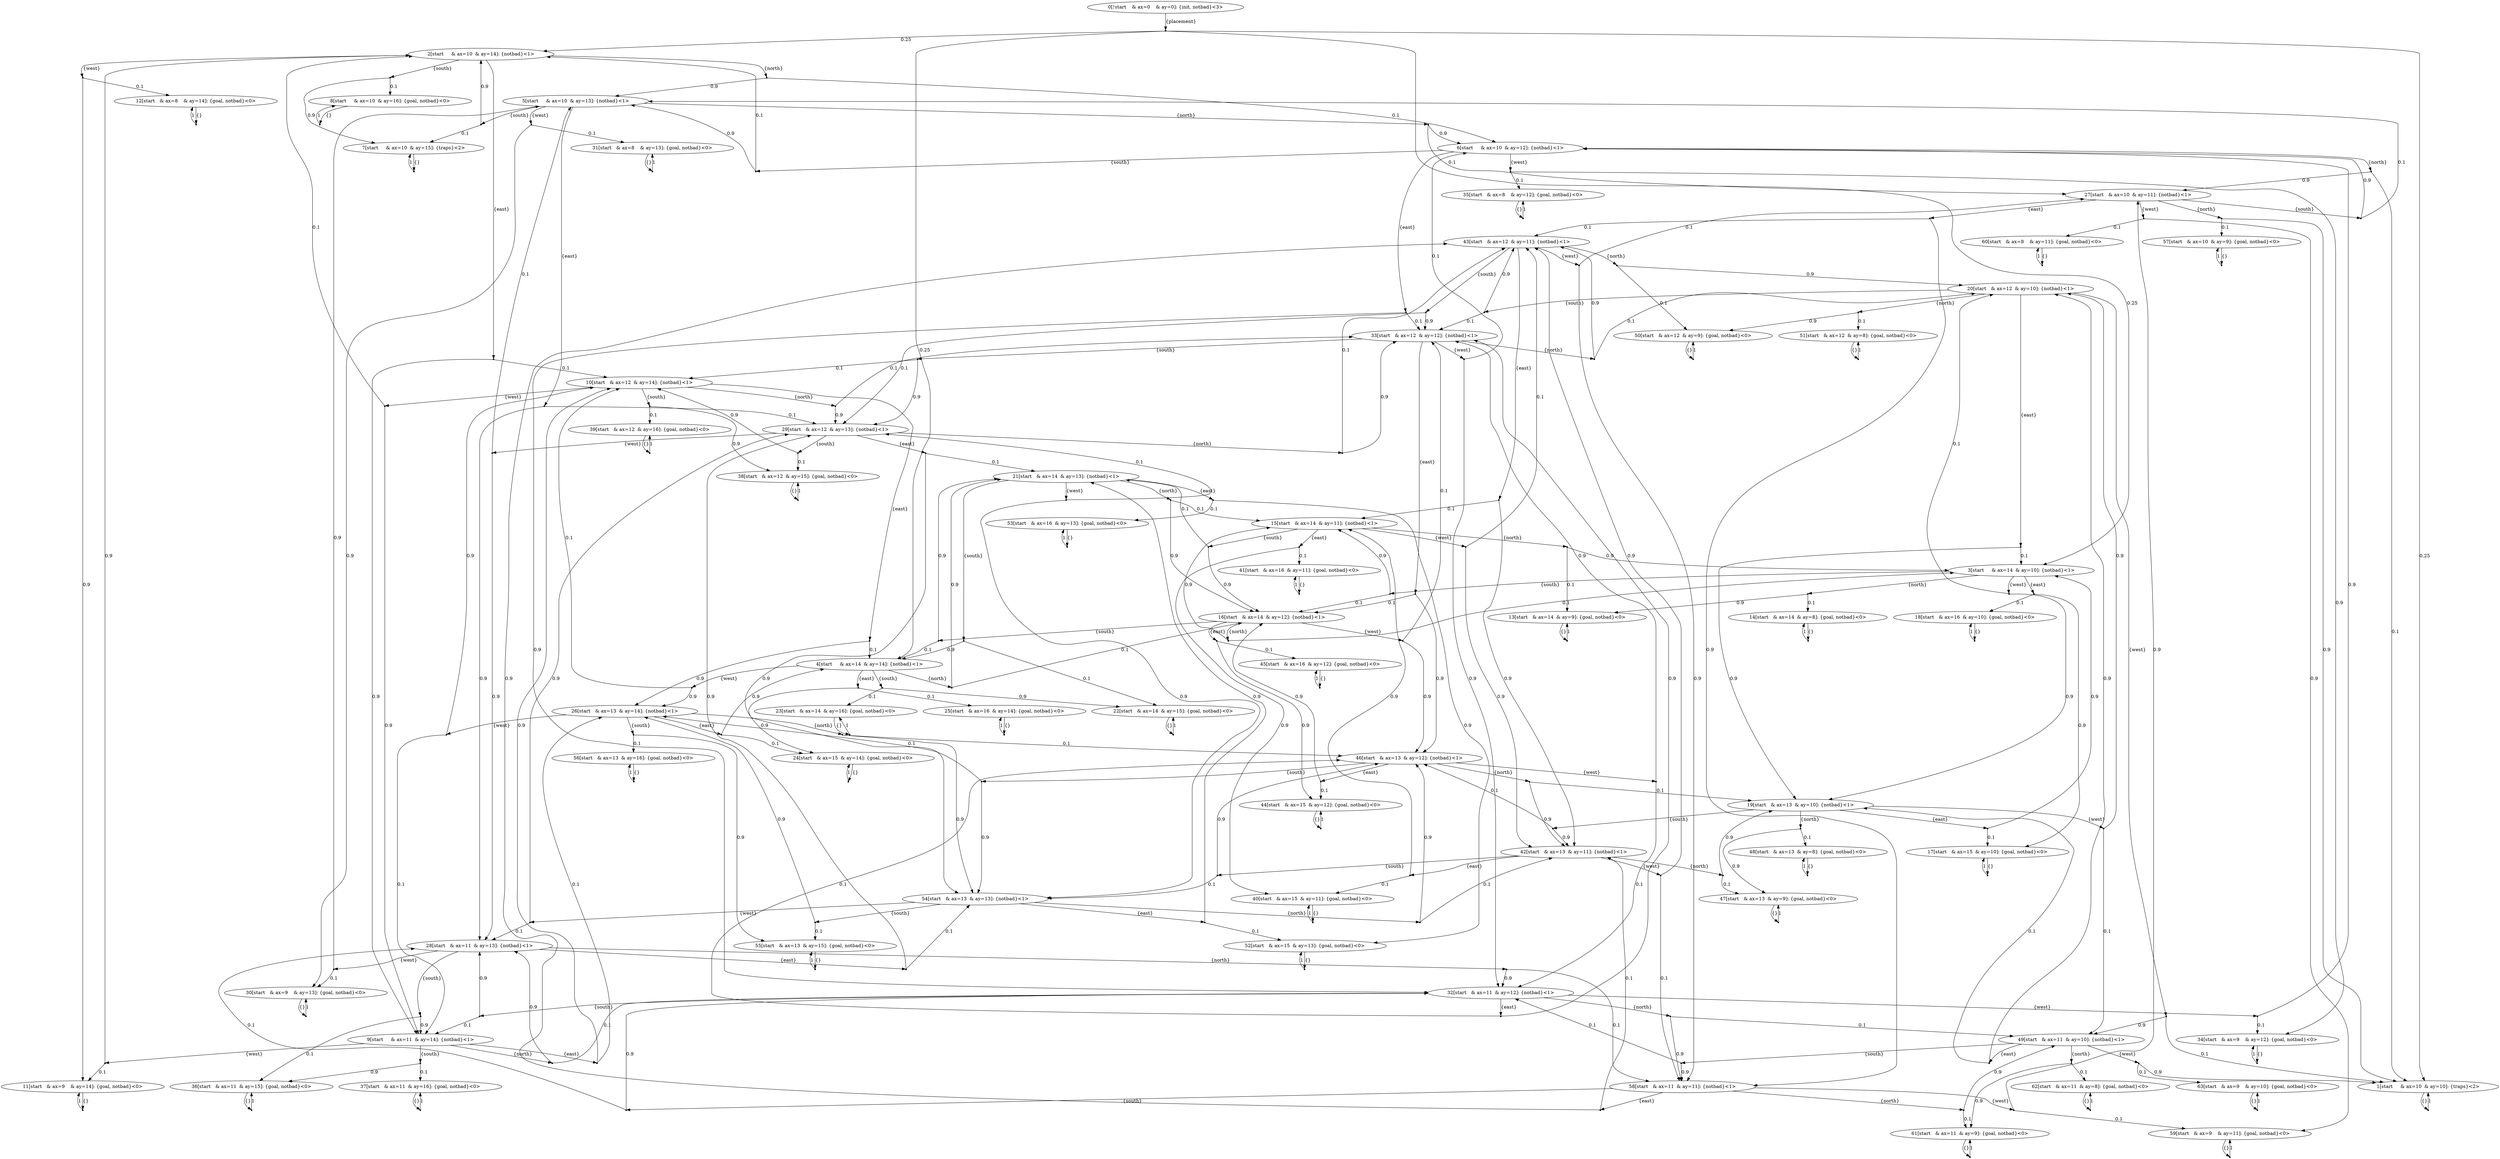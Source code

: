 digraph model {
	0 [ label = "0[!start	& ax=0	& ay=0]: {init, notbad}<3>" ];
	1 [ label = "1[start	& ax=10	& ay=10]: {traps}<2>" ];
	2 [ label = "2[start	& ax=10	& ay=14]: {notbad}<1>" ];
	3 [ label = "3[start	& ax=14	& ay=10]: {notbad}<1>" ];
	4 [ label = "4[start	& ax=14	& ay=14]: {notbad}<1>" ];
	5 [ label = "5[start	& ax=10	& ay=13]: {notbad}<1>" ];
	6 [ label = "6[start	& ax=10	& ay=12]: {notbad}<1>" ];
	7 [ label = "7[start	& ax=10	& ay=15]: {traps}<2>" ];
	8 [ label = "8[start	& ax=10	& ay=16]: {goal, notbad}<0>" ];
	9 [ label = "9[start	& ax=11	& ay=14]: {notbad}<1>" ];
	10 [ label = "10[start	& ax=12	& ay=14]: {notbad}<1>" ];
	11 [ label = "11[start	& ax=9	& ay=14]: {goal, notbad}<0>" ];
	12 [ label = "12[start	& ax=8	& ay=14]: {goal, notbad}<0>" ];
	13 [ label = "13[start	& ax=14	& ay=9]: {goal, notbad}<0>" ];
	14 [ label = "14[start	& ax=14	& ay=8]: {goal, notbad}<0>" ];
	15 [ label = "15[start	& ax=14	& ay=11]: {notbad}<1>" ];
	16 [ label = "16[start	& ax=14	& ay=12]: {notbad}<1>" ];
	17 [ label = "17[start	& ax=15	& ay=10]: {goal, notbad}<0>" ];
	18 [ label = "18[start	& ax=16	& ay=10]: {goal, notbad}<0>" ];
	19 [ label = "19[start	& ax=13	& ay=10]: {notbad}<1>" ];
	20 [ label = "20[start	& ax=12	& ay=10]: {notbad}<1>" ];
	21 [ label = "21[start	& ax=14	& ay=13]: {notbad}<1>" ];
	22 [ label = "22[start	& ax=14	& ay=15]: {goal, notbad}<0>" ];
	23 [ label = "23[start	& ax=14	& ay=16]: {goal, notbad}<0>" ];
	24 [ label = "24[start	& ax=15	& ay=14]: {goal, notbad}<0>" ];
	25 [ label = "25[start	& ax=16	& ay=14]: {goal, notbad}<0>" ];
	26 [ label = "26[start	& ax=13	& ay=14]: {notbad}<1>" ];
	27 [ label = "27[start	& ax=10	& ay=11]: {notbad}<1>" ];
	28 [ label = "28[start	& ax=11	& ay=13]: {notbad}<1>" ];
	29 [ label = "29[start	& ax=12	& ay=13]: {notbad}<1>" ];
	30 [ label = "30[start	& ax=9	& ay=13]: {goal, notbad}<0>" ];
	31 [ label = "31[start	& ax=8	& ay=13]: {goal, notbad}<0>" ];
	32 [ label = "32[start	& ax=11	& ay=12]: {notbad}<1>" ];
	33 [ label = "33[start	& ax=12	& ay=12]: {notbad}<1>" ];
	34 [ label = "34[start	& ax=9	& ay=12]: {goal, notbad}<0>" ];
	35 [ label = "35[start	& ax=8	& ay=12]: {goal, notbad}<0>" ];
	36 [ label = "36[start	& ax=11	& ay=15]: {goal, notbad}<0>" ];
	37 [ label = "37[start	& ax=11	& ay=16]: {goal, notbad}<0>" ];
	38 [ label = "38[start	& ax=12	& ay=15]: {goal, notbad}<0>" ];
	39 [ label = "39[start	& ax=12	& ay=16]: {goal, notbad}<0>" ];
	40 [ label = "40[start	& ax=15	& ay=11]: {goal, notbad}<0>" ];
	41 [ label = "41[start	& ax=16	& ay=11]: {goal, notbad}<0>" ];
	42 [ label = "42[start	& ax=13	& ay=11]: {notbad}<1>" ];
	43 [ label = "43[start	& ax=12	& ay=11]: {notbad}<1>" ];
	44 [ label = "44[start	& ax=15	& ay=12]: {goal, notbad}<0>" ];
	45 [ label = "45[start	& ax=16	& ay=12]: {goal, notbad}<0>" ];
	46 [ label = "46[start	& ax=13	& ay=12]: {notbad}<1>" ];
	47 [ label = "47[start	& ax=13	& ay=9]: {goal, notbad}<0>" ];
	48 [ label = "48[start	& ax=13	& ay=8]: {goal, notbad}<0>" ];
	49 [ label = "49[start	& ax=11	& ay=10]: {notbad}<1>" ];
	50 [ label = "50[start	& ax=12	& ay=9]: {goal, notbad}<0>" ];
	51 [ label = "51[start	& ax=12	& ay=8]: {goal, notbad}<0>" ];
	52 [ label = "52[start	& ax=15	& ay=13]: {goal, notbad}<0>" ];
	53 [ label = "53[start	& ax=16	& ay=13]: {goal, notbad}<0>" ];
	54 [ label = "54[start	& ax=13	& ay=13]: {notbad}<1>" ];
	55 [ label = "55[start	& ax=13	& ay=15]: {goal, notbad}<0>" ];
	56 [ label = "56[start	& ax=13	& ay=16]: {goal, notbad}<0>" ];
	57 [ label = "57[start	& ax=10	& ay=9]: {goal, notbad}<0>" ];
	58 [ label = "58[start	& ax=11	& ay=11]: {notbad}<1>" ];
	59 [ label = "59[start	& ax=9	& ay=11]: {goal, notbad}<0>" ];
	60 [ label = "60[start	& ax=8	& ay=11]: {goal, notbad}<0>" ];
	61 [ label = "61[start	& ax=11	& ay=9]: {goal, notbad}<0>" ];
	62 [ label = "62[start	& ax=11	& ay=8]: {goal, notbad}<0>" ];
	63 [ label = "63[start	& ax=9	& ay=10]: {goal, notbad}<0>" ];
	"0c0" [shape = "point"];
	0 -> "0c0" [ label = "{placement}"]
;
	"0c0" -> 1 [ label= "0.25" ];
	"0c0" -> 2 [ label= "0.25" ];
	"0c0" -> 3 [ label= "0.25" ];
	"0c0" -> 4 [ label= "0.25" ];
	"1c0" [shape = "point"];
	1 -> "1c0" [ label = "{}"]
;
	"1c0" -> 1 [ label= "1" ];
	"2c0" [shape = "point"];
	2 -> "2c0" [ label = "{north}"]
;
	"2c0" -> 5 [ label= "0.9" ];
	"2c0" -> 6 [ label= "0.1" ];
	"2c1" [shape = "point"];
	2 -> "2c1" [ label = "{south}"]
;
	"2c1" -> 7 [ label= "0.9" ];
	"2c1" -> 8 [ label= "0.1" ];
	"2c2" [shape = "point"];
	2 -> "2c2" [ label = "{east}"]
;
	"2c2" -> 9 [ label= "0.9" ];
	"2c2" -> 10 [ label= "0.1" ];
	"2c3" [shape = "point"];
	2 -> "2c3" [ label = "{west}"]
;
	"2c3" -> 11 [ label= "0.9" ];
	"2c3" -> 12 [ label= "0.1" ];
	"3c0" [shape = "point"];
	3 -> "3c0" [ label = "{north}"]
;
	"3c0" -> 13 [ label= "0.9" ];
	"3c0" -> 14 [ label= "0.1" ];
	"3c1" [shape = "point"];
	3 -> "3c1" [ label = "{south}"]
;
	"3c1" -> 15 [ label= "0.9" ];
	"3c1" -> 16 [ label= "0.1" ];
	"3c2" [shape = "point"];
	3 -> "3c2" [ label = "{east}"]
;
	"3c2" -> 17 [ label= "0.9" ];
	"3c2" -> 18 [ label= "0.1" ];
	"3c3" [shape = "point"];
	3 -> "3c3" [ label = "{west}"]
;
	"3c3" -> 19 [ label= "0.9" ];
	"3c3" -> 20 [ label= "0.1" ];
	"4c0" [shape = "point"];
	4 -> "4c0" [ label = "{north}"]
;
	"4c0" -> 16 [ label= "0.1" ];
	"4c0" -> 21 [ label= "0.9" ];
	"4c1" [shape = "point"];
	4 -> "4c1" [ label = "{south}"]
;
	"4c1" -> 22 [ label= "0.9" ];
	"4c1" -> 23 [ label= "0.1" ];
	"4c2" [shape = "point"];
	4 -> "4c2" [ label = "{east}"]
;
	"4c2" -> 24 [ label= "0.9" ];
	"4c2" -> 25 [ label= "0.1" ];
	"4c3" [shape = "point"];
	4 -> "4c3" [ label = "{west}"]
;
	"4c3" -> 10 [ label= "0.1" ];
	"4c3" -> 26 [ label= "0.9" ];
	"5c0" [shape = "point"];
	5 -> "5c0" [ label = "{north}"]
;
	"5c0" -> 6 [ label= "0.9" ];
	"5c0" -> 27 [ label= "0.1" ];
	"5c1" [shape = "point"];
	5 -> "5c1" [ label = "{south}"]
;
	"5c1" -> 2 [ label= "0.9" ];
	"5c1" -> 7 [ label= "0.1" ];
	"5c2" [shape = "point"];
	5 -> "5c2" [ label = "{east}"]
;
	"5c2" -> 28 [ label= "0.9" ];
	"5c2" -> 29 [ label= "0.1" ];
	"5c3" [shape = "point"];
	5 -> "5c3" [ label = "{west}"]
;
	"5c3" -> 30 [ label= "0.9" ];
	"5c3" -> 31 [ label= "0.1" ];
	"6c0" [shape = "point"];
	6 -> "6c0" [ label = "{north}"]
;
	"6c0" -> 1 [ label= "0.1" ];
	"6c0" -> 27 [ label= "0.9" ];
	"6c1" [shape = "point"];
	6 -> "6c1" [ label = "{south}"]
;
	"6c1" -> 2 [ label= "0.1" ];
	"6c1" -> 5 [ label= "0.9" ];
	"6c2" [shape = "point"];
	6 -> "6c2" [ label = "{east}"]
;
	"6c2" -> 32 [ label= "0.9" ];
	"6c2" -> 33 [ label= "0.1" ];
	"6c3" [shape = "point"];
	6 -> "6c3" [ label = "{west}"]
;
	"6c3" -> 34 [ label= "0.9" ];
	"6c3" -> 35 [ label= "0.1" ];
	"7c0" [shape = "point"];
	7 -> "7c0" [ label = "{}"]
;
	"7c0" -> 7 [ label= "1" ];
	"8c0" [shape = "point"];
	8 -> "8c0" [ label = "{}"]
;
	"8c0" -> 8 [ label= "1" ];
	"9c0" [shape = "point"];
	9 -> "9c0" [ label = "{north}"]
;
	"9c0" -> 28 [ label= "0.9" ];
	"9c0" -> 32 [ label= "0.1" ];
	"9c1" [shape = "point"];
	9 -> "9c1" [ label = "{south}"]
;
	"9c1" -> 36 [ label= "0.9" ];
	"9c1" -> 37 [ label= "0.1" ];
	"9c2" [shape = "point"];
	9 -> "9c2" [ label = "{east}"]
;
	"9c2" -> 10 [ label= "0.9" ];
	"9c2" -> 26 [ label= "0.1" ];
	"9c3" [shape = "point"];
	9 -> "9c3" [ label = "{west}"]
;
	"9c3" -> 2 [ label= "0.9" ];
	"9c3" -> 11 [ label= "0.1" ];
	"10c0" [shape = "point"];
	10 -> "10c0" [ label = "{north}"]
;
	"10c0" -> 29 [ label= "0.9" ];
	"10c0" -> 33 [ label= "0.1" ];
	"10c1" [shape = "point"];
	10 -> "10c1" [ label = "{south}"]
;
	"10c1" -> 38 [ label= "0.9" ];
	"10c1" -> 39 [ label= "0.1" ];
	"10c2" [shape = "point"];
	10 -> "10c2" [ label = "{east}"]
;
	"10c2" -> 4 [ label= "0.1" ];
	"10c2" -> 26 [ label= "0.9" ];
	"10c3" [shape = "point"];
	10 -> "10c3" [ label = "{west}"]
;
	"10c3" -> 2 [ label= "0.1" ];
	"10c3" -> 9 [ label= "0.9" ];
	"11c0" [shape = "point"];
	11 -> "11c0" [ label = "{}"]
;
	"11c0" -> 11 [ label= "1" ];
	"12c0" [shape = "point"];
	12 -> "12c0" [ label = "{}"]
;
	"12c0" -> 12 [ label= "1" ];
	"13c0" [shape = "point"];
	13 -> "13c0" [ label = "{}"]
;
	"13c0" -> 13 [ label= "1" ];
	"14c0" [shape = "point"];
	14 -> "14c0" [ label = "{}"]
;
	"14c0" -> 14 [ label= "1" ];
	"15c0" [shape = "point"];
	15 -> "15c0" [ label = "{north}"]
;
	"15c0" -> 3 [ label= "0.9" ];
	"15c0" -> 13 [ label= "0.1" ];
	"15c1" [shape = "point"];
	15 -> "15c1" [ label = "{south}"]
;
	"15c1" -> 16 [ label= "0.9" ];
	"15c1" -> 21 [ label= "0.1" ];
	"15c2" [shape = "point"];
	15 -> "15c2" [ label = "{east}"]
;
	"15c2" -> 40 [ label= "0.9" ];
	"15c2" -> 41 [ label= "0.1" ];
	"15c3" [shape = "point"];
	15 -> "15c3" [ label = "{west}"]
;
	"15c3" -> 42 [ label= "0.9" ];
	"15c3" -> 43 [ label= "0.1" ];
	"16c0" [shape = "point"];
	16 -> "16c0" [ label = "{north}"]
;
	"16c0" -> 3 [ label= "0.1" ];
	"16c0" -> 15 [ label= "0.9" ];
	"16c1" [shape = "point"];
	16 -> "16c1" [ label = "{south}"]
;
	"16c1" -> 4 [ label= "0.1" ];
	"16c1" -> 21 [ label= "0.9" ];
	"16c2" [shape = "point"];
	16 -> "16c2" [ label = "{east}"]
;
	"16c2" -> 44 [ label= "0.9" ];
	"16c2" -> 45 [ label= "0.1" ];
	"16c3" [shape = "point"];
	16 -> "16c3" [ label = "{west}"]
;
	"16c3" -> 33 [ label= "0.1" ];
	"16c3" -> 46 [ label= "0.9" ];
	"17c0" [shape = "point"];
	17 -> "17c0" [ label = "{}"]
;
	"17c0" -> 17 [ label= "1" ];
	"18c0" [shape = "point"];
	18 -> "18c0" [ label = "{}"]
;
	"18c0" -> 18 [ label= "1" ];
	"19c0" [shape = "point"];
	19 -> "19c0" [ label = "{north}"]
;
	"19c0" -> 47 [ label= "0.9" ];
	"19c0" -> 48 [ label= "0.1" ];
	"19c1" [shape = "point"];
	19 -> "19c1" [ label = "{south}"]
;
	"19c1" -> 42 [ label= "0.9" ];
	"19c1" -> 46 [ label= "0.1" ];
	"19c2" [shape = "point"];
	19 -> "19c2" [ label = "{east}"]
;
	"19c2" -> 3 [ label= "0.9" ];
	"19c2" -> 17 [ label= "0.1" ];
	"19c3" [shape = "point"];
	19 -> "19c3" [ label = "{west}"]
;
	"19c3" -> 20 [ label= "0.9" ];
	"19c3" -> 49 [ label= "0.1" ];
	"20c0" [shape = "point"];
	20 -> "20c0" [ label = "{north}"]
;
	"20c0" -> 50 [ label= "0.9" ];
	"20c0" -> 51 [ label= "0.1" ];
	"20c1" [shape = "point"];
	20 -> "20c1" [ label = "{south}"]
;
	"20c1" -> 33 [ label= "0.1" ];
	"20c1" -> 43 [ label= "0.9" ];
	"20c2" [shape = "point"];
	20 -> "20c2" [ label = "{east}"]
;
	"20c2" -> 3 [ label= "0.1" ];
	"20c2" -> 19 [ label= "0.9" ];
	"20c3" [shape = "point"];
	20 -> "20c3" [ label = "{west}"]
;
	"20c3" -> 1 [ label= "0.1" ];
	"20c3" -> 49 [ label= "0.9" ];
	"21c0" [shape = "point"];
	21 -> "21c0" [ label = "{north}"]
;
	"21c0" -> 15 [ label= "0.1" ];
	"21c0" -> 16 [ label= "0.9" ];
	"21c1" [shape = "point"];
	21 -> "21c1" [ label = "{south}"]
;
	"21c1" -> 4 [ label= "0.9" ];
	"21c1" -> 22 [ label= "0.1" ];
	"21c2" [shape = "point"];
	21 -> "21c2" [ label = "{east}"]
;
	"21c2" -> 52 [ label= "0.9" ];
	"21c2" -> 53 [ label= "0.1" ];
	"21c3" [shape = "point"];
	21 -> "21c3" [ label = "{west}"]
;
	"21c3" -> 29 [ label= "0.1" ];
	"21c3" -> 54 [ label= "0.9" ];
	"22c0" [shape = "point"];
	22 -> "22c0" [ label = "{}"]
;
	"22c0" -> 22 [ label= "1" ];
	"23c0" [shape = "point"];
	23 -> "23c0" [ label = "{}"]
;
	"23c0" -> 23 [ label= "1" ];
	"24c0" [shape = "point"];
	24 -> "24c0" [ label = "{}"]
;
	"24c0" -> 24 [ label= "1" ];
	"25c0" [shape = "point"];
	25 -> "25c0" [ label = "{}"]
;
	"25c0" -> 25 [ label= "1" ];
	"26c0" [shape = "point"];
	26 -> "26c0" [ label = "{north}"]
;
	"26c0" -> 46 [ label= "0.1" ];
	"26c0" -> 54 [ label= "0.9" ];
	"26c1" [shape = "point"];
	26 -> "26c1" [ label = "{south}"]
;
	"26c1" -> 55 [ label= "0.9" ];
	"26c1" -> 56 [ label= "0.1" ];
	"26c2" [shape = "point"];
	26 -> "26c2" [ label = "{east}"]
;
	"26c2" -> 4 [ label= "0.9" ];
	"26c2" -> 24 [ label= "0.1" ];
	"26c3" [shape = "point"];
	26 -> "26c3" [ label = "{west}"]
;
	"26c3" -> 9 [ label= "0.1" ];
	"26c3" -> 10 [ label= "0.9" ];
	"27c0" [shape = "point"];
	27 -> "27c0" [ label = "{north}"]
;
	"27c0" -> 1 [ label= "0.9" ];
	"27c0" -> 57 [ label= "0.1" ];
	"27c1" [shape = "point"];
	27 -> "27c1" [ label = "{south}"]
;
	"27c1" -> 5 [ label= "0.1" ];
	"27c1" -> 6 [ label= "0.9" ];
	"27c2" [shape = "point"];
	27 -> "27c2" [ label = "{east}"]
;
	"27c2" -> 43 [ label= "0.1" ];
	"27c2" -> 58 [ label= "0.9" ];
	"27c3" [shape = "point"];
	27 -> "27c3" [ label = "{west}"]
;
	"27c3" -> 59 [ label= "0.9" ];
	"27c3" -> 60 [ label= "0.1" ];
	"28c0" [shape = "point"];
	28 -> "28c0" [ label = "{north}"]
;
	"28c0" -> 32 [ label= "0.9" ];
	"28c0" -> 58 [ label= "0.1" ];
	"28c1" [shape = "point"];
	28 -> "28c1" [ label = "{south}"]
;
	"28c1" -> 9 [ label= "0.9" ];
	"28c1" -> 36 [ label= "0.1" ];
	"28c2" [shape = "point"];
	28 -> "28c2" [ label = "{east}"]
;
	"28c2" -> 29 [ label= "0.9" ];
	"28c2" -> 54 [ label= "0.1" ];
	"28c3" [shape = "point"];
	28 -> "28c3" [ label = "{west}"]
;
	"28c3" -> 5 [ label= "0.9" ];
	"28c3" -> 30 [ label= "0.1" ];
	"29c0" [shape = "point"];
	29 -> "29c0" [ label = "{north}"]
;
	"29c0" -> 33 [ label= "0.9" ];
	"29c0" -> 43 [ label= "0.1" ];
	"29c1" [shape = "point"];
	29 -> "29c1" [ label = "{south}"]
;
	"29c1" -> 10 [ label= "0.9" ];
	"29c1" -> 38 [ label= "0.1" ];
	"29c2" [shape = "point"];
	29 -> "29c2" [ label = "{east}"]
;
	"29c2" -> 21 [ label= "0.1" ];
	"29c2" -> 54 [ label= "0.9" ];
	"29c3" [shape = "point"];
	29 -> "29c3" [ label = "{west}"]
;
	"29c3" -> 5 [ label= "0.1" ];
	"29c3" -> 28 [ label= "0.9" ];
	"30c0" [shape = "point"];
	30 -> "30c0" [ label = "{}"]
;
	"30c0" -> 30 [ label= "1" ];
	"31c0" [shape = "point"];
	31 -> "31c0" [ label = "{}"]
;
	"31c0" -> 31 [ label= "1" ];
	"32c0" [shape = "point"];
	32 -> "32c0" [ label = "{north}"]
;
	"32c0" -> 49 [ label= "0.1" ];
	"32c0" -> 58 [ label= "0.9" ];
	"32c1" [shape = "point"];
	32 -> "32c1" [ label = "{south}"]
;
	"32c1" -> 9 [ label= "0.1" ];
	"32c1" -> 28 [ label= "0.9" ];
	"32c2" [shape = "point"];
	32 -> "32c2" [ label = "{east}"]
;
	"32c2" -> 33 [ label= "0.9" ];
	"32c2" -> 46 [ label= "0.1" ];
	"32c3" [shape = "point"];
	32 -> "32c3" [ label = "{west}"]
;
	"32c3" -> 6 [ label= "0.9" ];
	"32c3" -> 34 [ label= "0.1" ];
	"33c0" [shape = "point"];
	33 -> "33c0" [ label = "{north}"]
;
	"33c0" -> 20 [ label= "0.1" ];
	"33c0" -> 43 [ label= "0.9" ];
	"33c1" [shape = "point"];
	33 -> "33c1" [ label = "{south}"]
;
	"33c1" -> 10 [ label= "0.1" ];
	"33c1" -> 29 [ label= "0.9" ];
	"33c2" [shape = "point"];
	33 -> "33c2" [ label = "{east}"]
;
	"33c2" -> 16 [ label= "0.1" ];
	"33c2" -> 46 [ label= "0.9" ];
	"33c3" [shape = "point"];
	33 -> "33c3" [ label = "{west}"]
;
	"33c3" -> 6 [ label= "0.1" ];
	"33c3" -> 32 [ label= "0.9" ];
	"34c0" [shape = "point"];
	34 -> "34c0" [ label = "{}"]
;
	"34c0" -> 34 [ label= "1" ];
	"35c0" [shape = "point"];
	35 -> "35c0" [ label = "{}"]
;
	"35c0" -> 35 [ label= "1" ];
	"36c0" [shape = "point"];
	36 -> "36c0" [ label = "{}"]
;
	"36c0" -> 36 [ label= "1" ];
	"37c0" [shape = "point"];
	37 -> "37c0" [ label = "{}"]
;
	"37c0" -> 37 [ label= "1" ];
	"38c0" [shape = "point"];
	38 -> "38c0" [ label = "{}"]
;
	"38c0" -> 38 [ label= "1" ];
	"39c0" [shape = "point"];
	39 -> "39c0" [ label = "{}"]
;
	"39c0" -> 39 [ label= "1" ];
	"40c0" [shape = "point"];
	40 -> "40c0" [ label = "{}"]
;
	"40c0" -> 40 [ label= "1" ];
	"41c0" [shape = "point"];
	41 -> "41c0" [ label = "{}"]
;
	"41c0" -> 41 [ label= "1" ];
	"42c0" [shape = "point"];
	42 -> "42c0" [ label = "{north}"]
;
	"42c0" -> 19 [ label= "0.9" ];
	"42c0" -> 47 [ label= "0.1" ];
	"42c1" [shape = "point"];
	42 -> "42c1" [ label = "{south}"]
;
	"42c1" -> 46 [ label= "0.9" ];
	"42c1" -> 54 [ label= "0.1" ];
	"42c2" [shape = "point"];
	42 -> "42c2" [ label = "{east}"]
;
	"42c2" -> 15 [ label= "0.9" ];
	"42c2" -> 40 [ label= "0.1" ];
	"42c3" [shape = "point"];
	42 -> "42c3" [ label = "{west}"]
;
	"42c3" -> 43 [ label= "0.9" ];
	"42c3" -> 58 [ label= "0.1" ];
	"43c0" [shape = "point"];
	43 -> "43c0" [ label = "{north}"]
;
	"43c0" -> 20 [ label= "0.9" ];
	"43c0" -> 50 [ label= "0.1" ];
	"43c1" [shape = "point"];
	43 -> "43c1" [ label = "{south}"]
;
	"43c1" -> 29 [ label= "0.1" ];
	"43c1" -> 33 [ label= "0.9" ];
	"43c2" [shape = "point"];
	43 -> "43c2" [ label = "{east}"]
;
	"43c2" -> 15 [ label= "0.1" ];
	"43c2" -> 42 [ label= "0.9" ];
	"43c3" [shape = "point"];
	43 -> "43c3" [ label = "{west}"]
;
	"43c3" -> 27 [ label= "0.1" ];
	"43c3" -> 58 [ label= "0.9" ];
	"44c0" [shape = "point"];
	44 -> "44c0" [ label = "{}"]
;
	"44c0" -> 44 [ label= "1" ];
	"45c0" [shape = "point"];
	45 -> "45c0" [ label = "{}"]
;
	"45c0" -> 45 [ label= "1" ];
	"46c0" [shape = "point"];
	46 -> "46c0" [ label = "{north}"]
;
	"46c0" -> 19 [ label= "0.1" ];
	"46c0" -> 42 [ label= "0.9" ];
	"46c1" [shape = "point"];
	46 -> "46c1" [ label = "{south}"]
;
	"46c1" -> 26 [ label= "0.1" ];
	"46c1" -> 54 [ label= "0.9" ];
	"46c2" [shape = "point"];
	46 -> "46c2" [ label = "{east}"]
;
	"46c2" -> 16 [ label= "0.9" ];
	"46c2" -> 44 [ label= "0.1" ];
	"46c3" [shape = "point"];
	46 -> "46c3" [ label = "{west}"]
;
	"46c3" -> 32 [ label= "0.1" ];
	"46c3" -> 33 [ label= "0.9" ];
	"47c0" [shape = "point"];
	47 -> "47c0" [ label = "{}"]
;
	"47c0" -> 47 [ label= "1" ];
	"48c0" [shape = "point"];
	48 -> "48c0" [ label = "{}"]
;
	"48c0" -> 48 [ label= "1" ];
	"49c0" [shape = "point"];
	49 -> "49c0" [ label = "{north}"]
;
	"49c0" -> 61 [ label= "0.9" ];
	"49c0" -> 62 [ label= "0.1" ];
	"49c1" [shape = "point"];
	49 -> "49c1" [ label = "{south}"]
;
	"49c1" -> 32 [ label= "0.1" ];
	"49c1" -> 58 [ label= "0.9" ];
	"49c2" [shape = "point"];
	49 -> "49c2" [ label = "{east}"]
;
	"49c2" -> 19 [ label= "0.1" ];
	"49c2" -> 20 [ label= "0.9" ];
	"49c3" [shape = "point"];
	49 -> "49c3" [ label = "{west}"]
;
	"49c3" -> 1 [ label= "0.9" ];
	"49c3" -> 63 [ label= "0.1" ];
	"50c0" [shape = "point"];
	50 -> "50c0" [ label = "{}"]
;
	"50c0" -> 50 [ label= "1" ];
	"51c0" [shape = "point"];
	51 -> "51c0" [ label = "{}"]
;
	"51c0" -> 51 [ label= "1" ];
	"52c0" [shape = "point"];
	52 -> "52c0" [ label = "{}"]
;
	"52c0" -> 52 [ label= "1" ];
	"53c0" [shape = "point"];
	53 -> "53c0" [ label = "{}"]
;
	"53c0" -> 53 [ label= "1" ];
	"54c0" [shape = "point"];
	54 -> "54c0" [ label = "{north}"]
;
	"54c0" -> 42 [ label= "0.1" ];
	"54c0" -> 46 [ label= "0.9" ];
	"54c1" [shape = "point"];
	54 -> "54c1" [ label = "{south}"]
;
	"54c1" -> 26 [ label= "0.9" ];
	"54c1" -> 55 [ label= "0.1" ];
	"54c2" [shape = "point"];
	54 -> "54c2" [ label = "{east}"]
;
	"54c2" -> 21 [ label= "0.9" ];
	"54c2" -> 52 [ label= "0.1" ];
	"54c3" [shape = "point"];
	54 -> "54c3" [ label = "{west}"]
;
	"54c3" -> 28 [ label= "0.1" ];
	"54c3" -> 29 [ label= "0.9" ];
	"55c0" [shape = "point"];
	55 -> "55c0" [ label = "{}"]
;
	"55c0" -> 55 [ label= "1" ];
	"56c0" [shape = "point"];
	56 -> "56c0" [ label = "{}"]
;
	"56c0" -> 56 [ label= "1" ];
	"57c0" [shape = "point"];
	57 -> "57c0" [ label = "{}"]
;
	"57c0" -> 57 [ label= "1" ];
	"58c0" [shape = "point"];
	58 -> "58c0" [ label = "{north}"]
;
	"58c0" -> 49 [ label= "0.9" ];
	"58c0" -> 61 [ label= "0.1" ];
	"58c1" [shape = "point"];
	58 -> "58c1" [ label = "{south}"]
;
	"58c1" -> 28 [ label= "0.1" ];
	"58c1" -> 32 [ label= "0.9" ];
	"58c2" [shape = "point"];
	58 -> "58c2" [ label = "{east}"]
;
	"58c2" -> 42 [ label= "0.1" ];
	"58c2" -> 43 [ label= "0.9" ];
	"58c3" [shape = "point"];
	58 -> "58c3" [ label = "{west}"]
;
	"58c3" -> 27 [ label= "0.9" ];
	"58c3" -> 59 [ label= "0.1" ];
	"59c0" [shape = "point"];
	59 -> "59c0" [ label = "{}"]
;
	"59c0" -> 59 [ label= "1" ];
	"60c0" [shape = "point"];
	60 -> "60c0" [ label = "{}"]
;
	"60c0" -> 60 [ label= "1" ];
	"61c0" [shape = "point"];
	61 -> "61c0" [ label = "{}"]
;
	"61c0" -> 61 [ label= "1" ];
	"62c0" [shape = "point"];
	62 -> "62c0" [ label = "{}"]
;
	"62c0" -> 62 [ label= "1" ];
	"63c0" [shape = "point"];
	63 -> "63c0" [ label = "{}"]
;
	"63c0" -> 63 [ label= "1" ];
}
